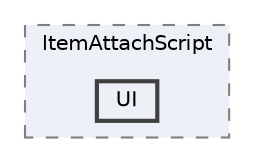 digraph "003_Item/Item/BaseItem/ItemAttachScript/UI"
{
 // LATEX_PDF_SIZE
  bgcolor="transparent";
  edge [fontname=Helvetica,fontsize=10,labelfontname=Helvetica,labelfontsize=10];
  node [fontname=Helvetica,fontsize=10,shape=box,height=0.2,width=0.4];
  compound=true
  subgraph clusterdir_67c2d44726c4c6b178d8ab5161e8e1c6 {
    graph [ bgcolor="#edf0f7", pencolor="grey50", label="ItemAttachScript", fontname=Helvetica,fontsize=10 style="filled,dashed", URL="dir_67c2d44726c4c6b178d8ab5161e8e1c6.html",tooltip=""]
  dir_4ece569b7df2a1582ed15c083489062c [label="UI", fillcolor="#edf0f7", color="grey25", style="filled,bold", URL="dir_4ece569b7df2a1582ed15c083489062c.html",tooltip=""];
  }
}
